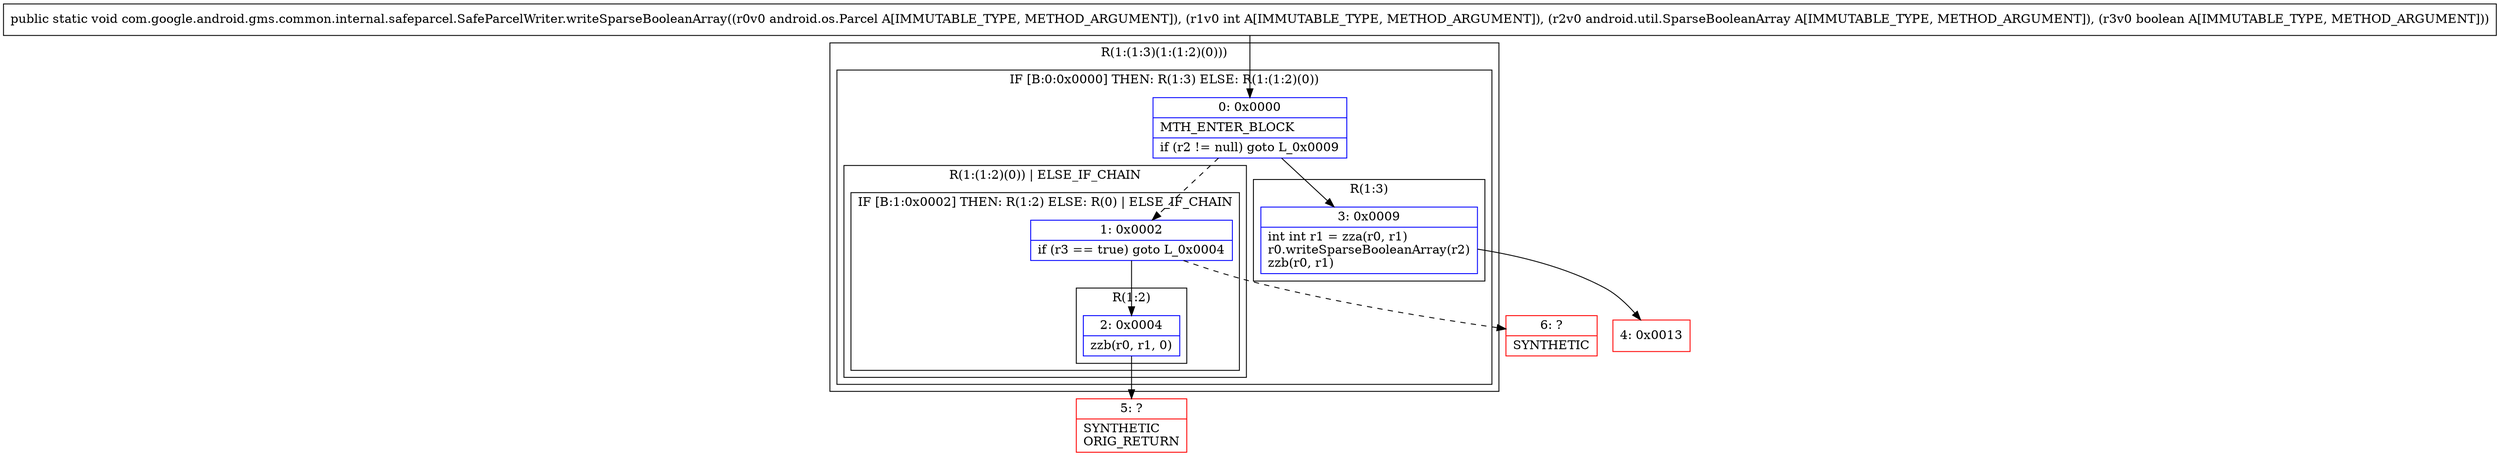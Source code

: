 digraph "CFG forcom.google.android.gms.common.internal.safeparcel.SafeParcelWriter.writeSparseBooleanArray(Landroid\/os\/Parcel;ILandroid\/util\/SparseBooleanArray;Z)V" {
subgraph cluster_Region_334948853 {
label = "R(1:(1:3)(1:(1:2)(0)))";
node [shape=record,color=blue];
subgraph cluster_IfRegion_1282603103 {
label = "IF [B:0:0x0000] THEN: R(1:3) ELSE: R(1:(1:2)(0))";
node [shape=record,color=blue];
Node_0 [shape=record,label="{0\:\ 0x0000|MTH_ENTER_BLOCK\l|if (r2 != null) goto L_0x0009\l}"];
subgraph cluster_Region_194095292 {
label = "R(1:3)";
node [shape=record,color=blue];
Node_3 [shape=record,label="{3\:\ 0x0009|int int r1 = zza(r0, r1)\lr0.writeSparseBooleanArray(r2)\lzzb(r0, r1)\l}"];
}
subgraph cluster_Region_837285881 {
label = "R(1:(1:2)(0)) | ELSE_IF_CHAIN\l";
node [shape=record,color=blue];
subgraph cluster_IfRegion_1025063383 {
label = "IF [B:1:0x0002] THEN: R(1:2) ELSE: R(0) | ELSE_IF_CHAIN\l";
node [shape=record,color=blue];
Node_1 [shape=record,label="{1\:\ 0x0002|if (r3 == true) goto L_0x0004\l}"];
subgraph cluster_Region_419747520 {
label = "R(1:2)";
node [shape=record,color=blue];
Node_2 [shape=record,label="{2\:\ 0x0004|zzb(r0, r1, 0)\l}"];
}
subgraph cluster_Region_1122985407 {
label = "R(0)";
node [shape=record,color=blue];
}
}
}
}
}
Node_4 [shape=record,color=red,label="{4\:\ 0x0013}"];
Node_5 [shape=record,color=red,label="{5\:\ ?|SYNTHETIC\lORIG_RETURN\l}"];
Node_6 [shape=record,color=red,label="{6\:\ ?|SYNTHETIC\l}"];
MethodNode[shape=record,label="{public static void com.google.android.gms.common.internal.safeparcel.SafeParcelWriter.writeSparseBooleanArray((r0v0 android.os.Parcel A[IMMUTABLE_TYPE, METHOD_ARGUMENT]), (r1v0 int A[IMMUTABLE_TYPE, METHOD_ARGUMENT]), (r2v0 android.util.SparseBooleanArray A[IMMUTABLE_TYPE, METHOD_ARGUMENT]), (r3v0 boolean A[IMMUTABLE_TYPE, METHOD_ARGUMENT])) }"];
MethodNode -> Node_0;
Node_0 -> Node_1[style=dashed];
Node_0 -> Node_3;
Node_3 -> Node_4;
Node_1 -> Node_2;
Node_1 -> Node_6[style=dashed];
Node_2 -> Node_5;
}

